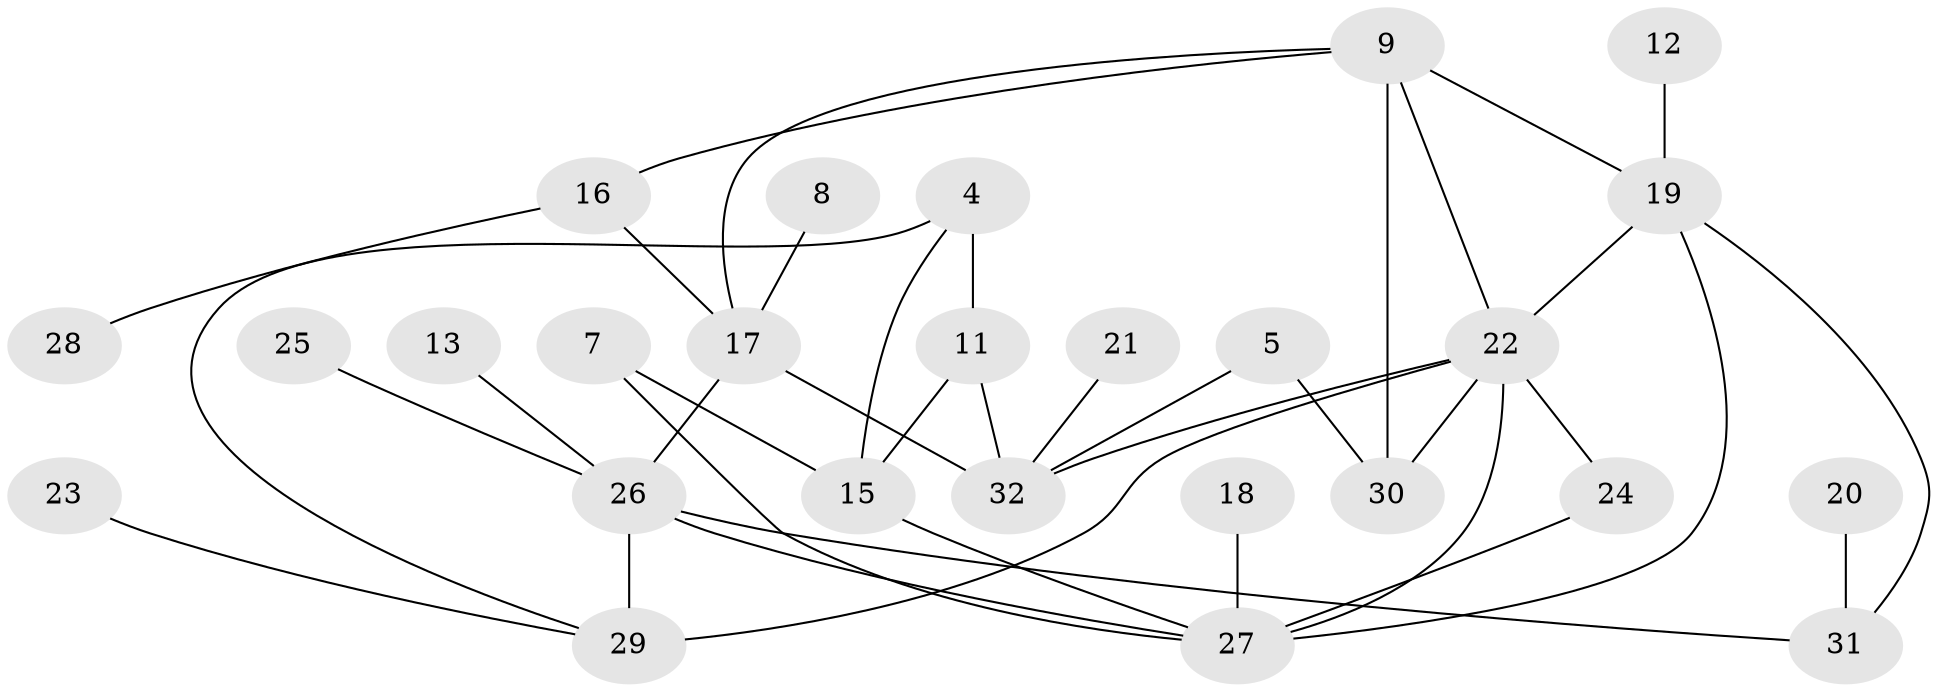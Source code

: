 // original degree distribution, {2: 0.23076923076923078, 3: 0.24615384615384617, 1: 0.18461538461538463, 0: 0.09230769230769231, 5: 0.06153846153846154, 4: 0.12307692307692308, 7: 0.03076923076923077, 6: 0.03076923076923077}
// Generated by graph-tools (version 1.1) at 2025/00/03/09/25 03:00:54]
// undirected, 26 vertices, 39 edges
graph export_dot {
graph [start="1"]
  node [color=gray90,style=filled];
  4;
  5;
  7;
  8;
  9;
  11;
  12;
  13;
  15;
  16;
  17;
  18;
  19;
  20;
  21;
  22;
  23;
  24;
  25;
  26;
  27;
  28;
  29;
  30;
  31;
  32;
  4 -- 11 [weight=1.0];
  4 -- 15 [weight=1.0];
  4 -- 29 [weight=1.0];
  5 -- 30 [weight=1.0];
  5 -- 32 [weight=2.0];
  7 -- 15 [weight=1.0];
  7 -- 27 [weight=1.0];
  8 -- 17 [weight=1.0];
  9 -- 16 [weight=1.0];
  9 -- 17 [weight=1.0];
  9 -- 19 [weight=1.0];
  9 -- 22 [weight=1.0];
  9 -- 30 [weight=1.0];
  11 -- 15 [weight=1.0];
  11 -- 32 [weight=1.0];
  12 -- 19 [weight=1.0];
  13 -- 26 [weight=1.0];
  15 -- 27 [weight=2.0];
  16 -- 17 [weight=1.0];
  16 -- 28 [weight=1.0];
  17 -- 26 [weight=2.0];
  17 -- 32 [weight=4.0];
  18 -- 27 [weight=1.0];
  19 -- 22 [weight=1.0];
  19 -- 27 [weight=1.0];
  19 -- 31 [weight=1.0];
  20 -- 31 [weight=1.0];
  21 -- 32 [weight=2.0];
  22 -- 24 [weight=1.0];
  22 -- 27 [weight=2.0];
  22 -- 29 [weight=2.0];
  22 -- 30 [weight=2.0];
  22 -- 32 [weight=1.0];
  23 -- 29 [weight=1.0];
  24 -- 27 [weight=2.0];
  25 -- 26 [weight=1.0];
  26 -- 27 [weight=2.0];
  26 -- 29 [weight=1.0];
  26 -- 31 [weight=1.0];
}
